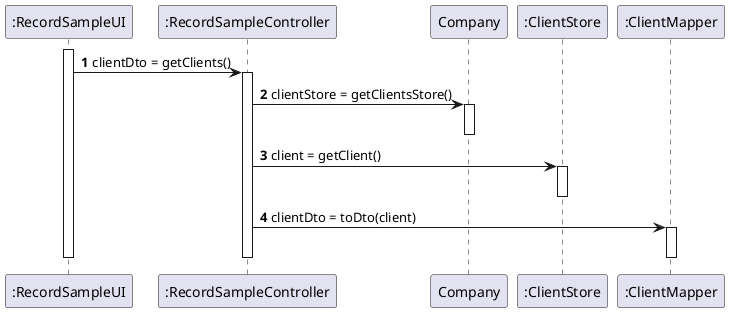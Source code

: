 @startuml
autonumber
'hide footbox

participant ":RecordSampleUI" as RSUI
participant ":RecordSampleController" as RSC
participant "Company" as COMP
participant ":ClientStore" as CST
participant ":ClientMapper" as CMAP




activate RSUI

RSUI -> RSC : clientDto = getClients()

activate RSC

RSC -> COMP: clientStore = getClientsStore()
activate COMP

deactivate COMP

RSC -> CST : client = getClient()

activate CST

deactivate CST

RSC -> CMAP : clientDto = toDto(client)

activate CMAP

deactivate CMAP

deactivate RSC

deactivate RSUI










@enduml
